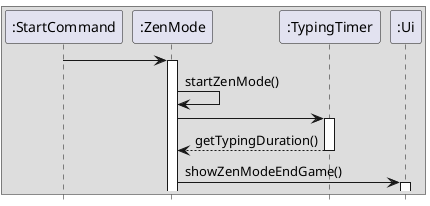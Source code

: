 @startuml
'https://plantuml.com/sequence-diagram
hide footbox


box
participant ":StartCommand" as StartCommand
participant ":ZenMode" as ZenMode
participant ":TypingTimer" as TypingTimer
participant ":Ui" as Ui

StartCommand -> ZenMode
activate ZenMode
ZenMode -> ZenMode: startZenMode()
ZenMode -> TypingTimer ++
return getTypingDuration()
ZenMode -> Ui ++ : showZenModeEndGame()

end box
@enduml